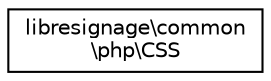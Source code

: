 digraph "Graphical Class Hierarchy"
{
  edge [fontname="Helvetica",fontsize="10",labelfontname="Helvetica",labelfontsize="10"];
  node [fontname="Helvetica",fontsize="10",shape=record];
  rankdir="LR";
  Node0 [label="libresignage\\common\l\\php\\CSS",height=0.2,width=0.4,color="black", fillcolor="white", style="filled",URL="$classlibresignage_1_1common_1_1php_1_1CSS.html"];
}
